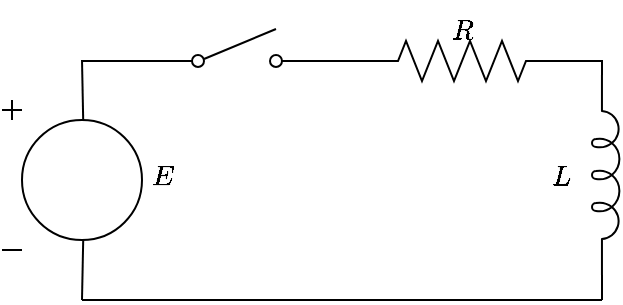 <mxfile version="24.0.4" type="device">
  <diagram name="Page-1" id="PGMmr_-R1tG4gh6owjA4">
    <mxGraphModel dx="819" dy="505" grid="1" gridSize="10" guides="1" tooltips="1" connect="1" arrows="1" fold="1" page="1" pageScale="1" pageWidth="850" pageHeight="1100" math="1" shadow="0">
      <root>
        <mxCell id="0" />
        <mxCell id="1" parent="0" />
        <mxCell id="mM30Vt0wtESqFoJkei9S-1" value="" style="pointerEvents=1;verticalLabelPosition=bottom;shadow=0;dashed=0;align=center;html=1;verticalAlign=top;shape=mxgraph.electrical.signal_sources.dc_source_1;" parent="1" vertex="1">
          <mxGeometry x="180" y="340" width="70" height="75" as="geometry" />
        </mxCell>
        <mxCell id="mM30Vt0wtESqFoJkei9S-3" value="" style="html=1;shape=mxgraph.electrical.electro-mechanical.singleSwitch;aspect=fixed;elSwitchState=off;" parent="1" vertex="1">
          <mxGeometry x="260" y="304.5" width="75" height="20" as="geometry" />
        </mxCell>
        <mxCell id="mM30Vt0wtESqFoJkei9S-6" value="" style="endArrow=none;html=1;rounded=0;entryX=0;entryY=0.8;entryDx=0;entryDy=0;" parent="1" target="mM30Vt0wtESqFoJkei9S-3" edge="1">
          <mxGeometry width="50" height="50" relative="1" as="geometry">
            <mxPoint x="220" y="320.5" as="sourcePoint" />
            <mxPoint x="320" y="324.5" as="targetPoint" />
          </mxGeometry>
        </mxCell>
        <mxCell id="mM30Vt0wtESqFoJkei9S-10" value="" style="pointerEvents=1;verticalLabelPosition=bottom;shadow=0;dashed=0;align=center;html=1;verticalAlign=top;shape=mxgraph.electrical.resistors.resistor_2;" parent="1" vertex="1">
          <mxGeometry x="360" y="310.5" width="100" height="20" as="geometry" />
        </mxCell>
        <mxCell id="mM30Vt0wtESqFoJkei9S-15" value="" style="endArrow=none;html=1;rounded=0;entryX=1;entryY=0.5;entryDx=0;entryDy=0;entryPerimeter=0;" parent="1" target="mM30Vt0wtESqFoJkei9S-10" edge="1">
          <mxGeometry width="50" height="50" relative="1" as="geometry">
            <mxPoint x="480" y="320.5" as="sourcePoint" />
            <mxPoint x="400" y="170.5" as="targetPoint" />
          </mxGeometry>
        </mxCell>
        <mxCell id="mM30Vt0wtESqFoJkei9S-16" value="" style="endArrow=none;html=1;rounded=0;" parent="1" edge="1">
          <mxGeometry width="50" height="50" relative="1" as="geometry">
            <mxPoint x="480" y="440" as="sourcePoint" />
            <mxPoint x="220" y="440" as="targetPoint" />
          </mxGeometry>
        </mxCell>
        <mxCell id="mM30Vt0wtESqFoJkei9S-17" value="" style="endArrow=none;html=1;rounded=0;entryX=0.58;entryY=0.935;entryDx=0;entryDy=0;entryPerimeter=0;" parent="1" target="mM30Vt0wtESqFoJkei9S-1" edge="1">
          <mxGeometry width="50" height="50" relative="1" as="geometry">
            <mxPoint x="220" y="440" as="sourcePoint" />
            <mxPoint x="320" y="360" as="targetPoint" />
          </mxGeometry>
        </mxCell>
        <mxCell id="mM30Vt0wtESqFoJkei9S-18" value="" style="endArrow=none;html=1;rounded=0;entryX=0;entryY=0.5;entryDx=0;entryDy=0;entryPerimeter=0;" parent="1" edge="1">
          <mxGeometry width="50" height="50" relative="1" as="geometry">
            <mxPoint x="480" y="320" as="sourcePoint" />
            <mxPoint x="480" y="327.5" as="targetPoint" />
          </mxGeometry>
        </mxCell>
        <mxCell id="mM30Vt0wtESqFoJkei9S-19" value="" style="endArrow=none;html=1;rounded=0;exitX=0.58;exitY=0.135;exitDx=0;exitDy=0;exitPerimeter=0;" parent="1" source="mM30Vt0wtESqFoJkei9S-1" edge="1">
          <mxGeometry width="50" height="50" relative="1" as="geometry">
            <mxPoint x="340" y="380" as="sourcePoint" />
            <mxPoint x="220" y="320" as="targetPoint" />
          </mxGeometry>
        </mxCell>
        <mxCell id="mM30Vt0wtESqFoJkei9S-20" value="" style="endArrow=none;html=1;rounded=0;entryX=1;entryY=0.5;entryDx=0;entryDy=0;entryPerimeter=0;" parent="1" edge="1">
          <mxGeometry width="50" height="50" relative="1" as="geometry">
            <mxPoint x="480" y="440" as="sourcePoint" />
            <mxPoint x="480" y="427.5" as="targetPoint" />
          </mxGeometry>
        </mxCell>
        <mxCell id="mM30Vt0wtESqFoJkei9S-21" value="$$R$$" style="text;html=1;align=center;verticalAlign=middle;resizable=0;points=[];autosize=1;strokeColor=none;fillColor=none;" parent="1" vertex="1">
          <mxGeometry x="380" y="290" width="60" height="30" as="geometry" />
        </mxCell>
        <mxCell id="mM30Vt0wtESqFoJkei9S-22" value="$$L$$" style="text;html=1;align=center;verticalAlign=middle;resizable=0;points=[];autosize=1;strokeColor=none;fillColor=none;" parent="1" vertex="1">
          <mxGeometry x="429" y="362.5" width="60" height="30" as="geometry" />
        </mxCell>
        <mxCell id="mM30Vt0wtESqFoJkei9S-23" value="$$E$$" style="text;html=1;align=center;verticalAlign=middle;resizable=0;points=[];autosize=1;strokeColor=none;fillColor=none;" parent="1" vertex="1">
          <mxGeometry x="230" y="362.5" width="60" height="30" as="geometry" />
        </mxCell>
        <mxCell id="mM30Vt0wtESqFoJkei9S-24" style="edgeStyle=orthogonalEdgeStyle;rounded=0;orthogonalLoop=1;jettySize=auto;html=1;exitX=1;exitY=0.8;exitDx=0;exitDy=0;entryX=0;entryY=0.5;entryDx=0;entryDy=0;entryPerimeter=0;endArrow=none;endFill=0;" parent="1" source="mM30Vt0wtESqFoJkei9S-3" target="mM30Vt0wtESqFoJkei9S-10" edge="1">
          <mxGeometry relative="1" as="geometry" />
        </mxCell>
        <mxCell id="i4oJKOmDC6llBOQOzGKW-1" value="" style="pointerEvents=1;verticalLabelPosition=bottom;shadow=0;dashed=0;align=center;html=1;verticalAlign=top;shape=mxgraph.electrical.inductors.inductor_5;direction=south;" vertex="1" parent="1">
          <mxGeometry x="475" y="327.5" width="14" height="100" as="geometry" />
        </mxCell>
      </root>
    </mxGraphModel>
  </diagram>
</mxfile>
